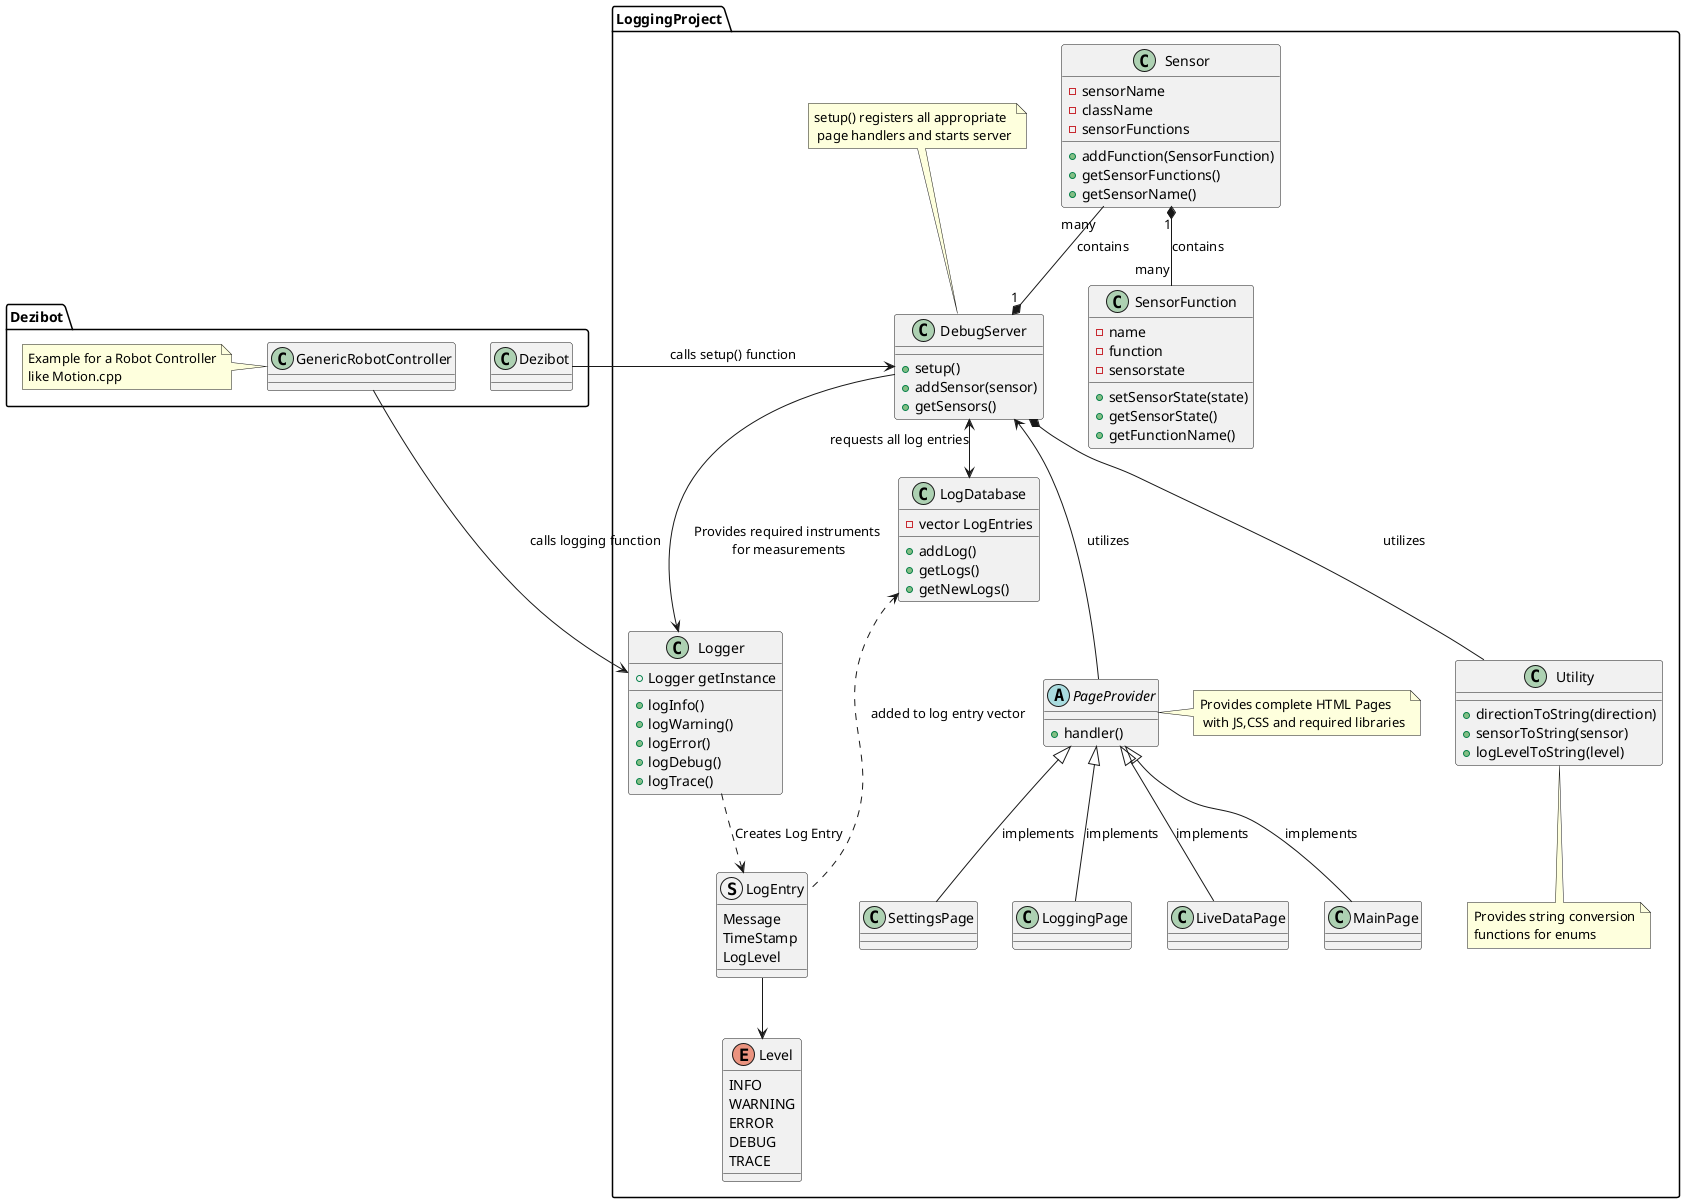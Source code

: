@startuml
'https://plantuml.com/class-diagram

Package LoggingProject {
    DebugServer <-> LogDatabase : requests all log entries

    class DebugServer {
        + setup()
        + addSensor(sensor)
        + getSensors()
    }

    Note top of DebugServer : setup() registers all appropriate\n page handlers and starts server

    DebugServer <-- PageProvider : "utilizes"

    abstract PageProvider {
        + handler()
    }

    LoggingPage -up-|> PageProvider : implements
    LiveDataPage -up-|> PageProvider : implements
    MainPage -up-|> PageProvider : implements
    SettingsPage -up-|> PageProvider : implements

    class LoggingPage {}
    class LiveDataPage {}
    class MainPage {}
    class SettingsPage {}

    Note right of PageProvider : Provides complete HTML Pages\n with JS,CSS and required libraries

    class Sensor {
        - sensorName
        - className
        - sensorFunctions
        + addFunction(SensorFunction)
        + getSensorFunctions()
        + getSensorName()
    }

    class SensorFunction {
        - name
        - function
        - sensorstate
        + setSensorState(state)
        + getSensorState()
        + getFunctionName()
    }

    DebugServer "1" *-up- "many" Sensor : "contains"
    Sensor "1" *-- "many" SensorFunction : "contains"

    class Utility {
        + directionToString(direction)
        + sensorToString(sensor)
        + logLevelToString(level)
    }
    DebugServer *-- Utility : "utilizes"
    Note bottom of Utility : Provides string conversion\nfunctions for enums

    struct LogEntry {
        Message
        TimeStamp
        LogLevel
    }

    enum Level {
        INFO
        WARNING
        ERROR
        DEBUG
        TRACE
    }

    LogEntry -d-> Level

    LogEntry .left-> LogDatabase : added to log entry vector

    class Logger {
        + Logger getInstance
        + logInfo()
        + logWarning()
        + logError()
        + logDebug()
        + logTrace()
    }

    Logger .-> LogEntry : Creates Log Entry

    DebugServer --> Logger : Provides required instruments\n for measurements

    class LogDatabase {
        - vector LogEntries
        + addLog()
        + getLogs()
        + getNewLogs()
    }
}

Package Dezibot {
    Dezibot -right-> DebugServer : calls setup() function
    class Dezibot {}

    GenericRobotController --> Logger : calls logging function

    class GenericRobotController {

    }

    Note left of GenericRobotController : Example for a Robot Controller\nlike Motion.cpp
}



@enduml